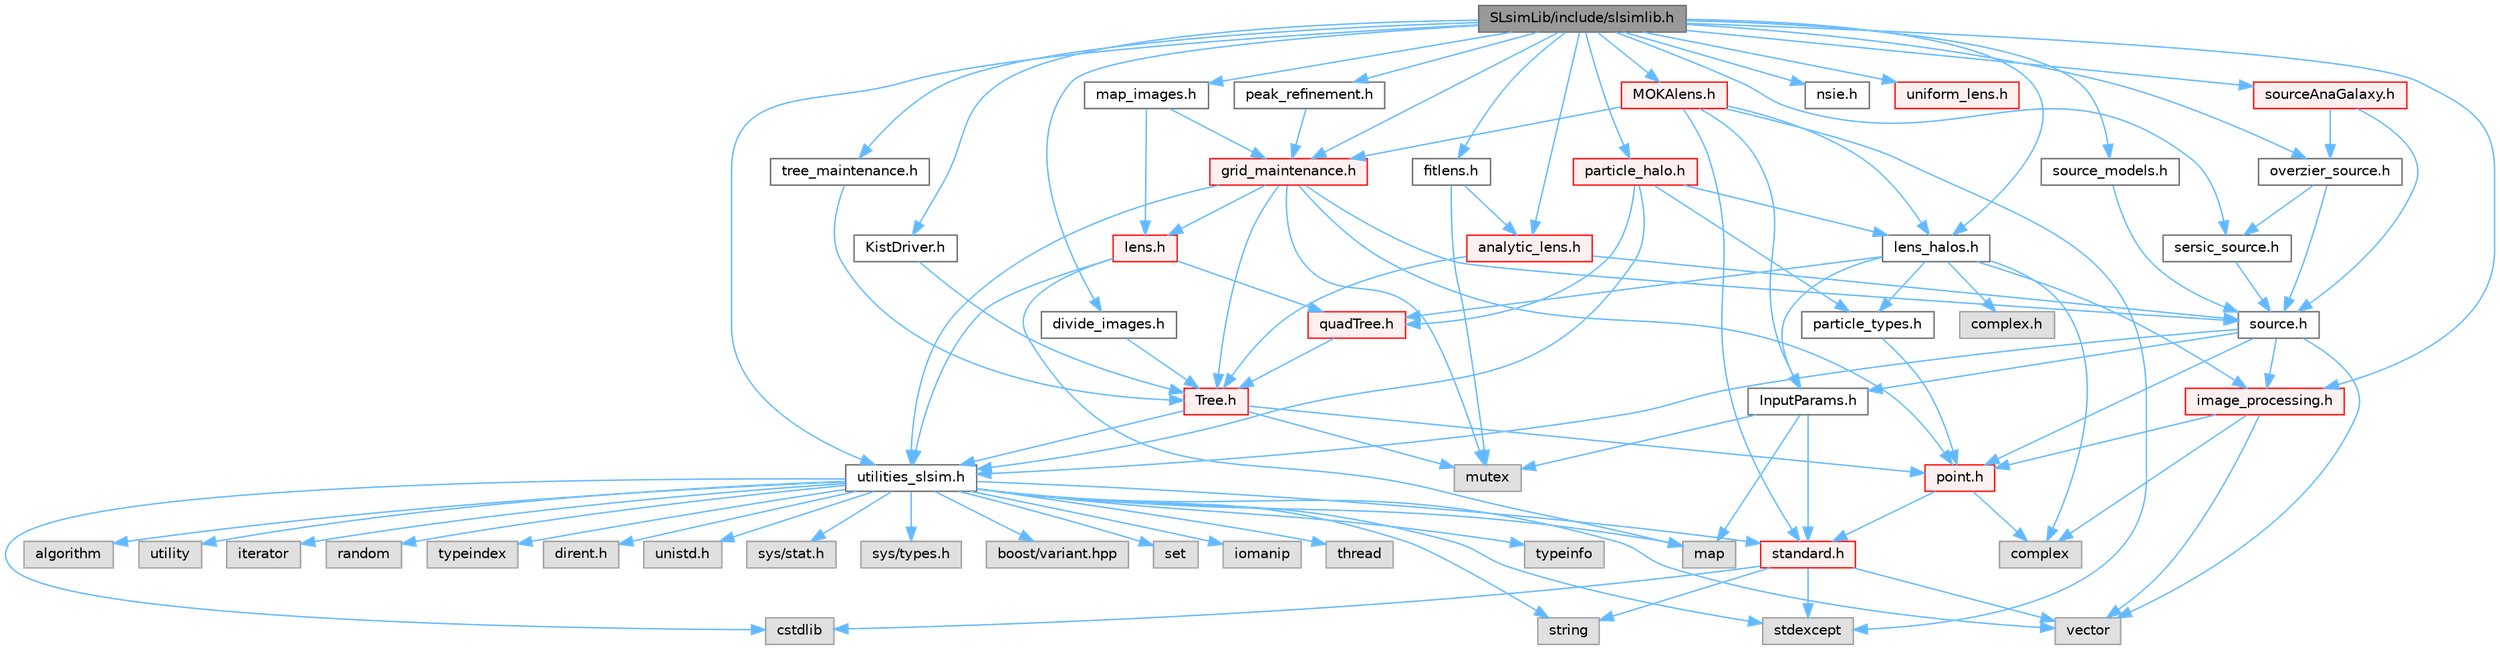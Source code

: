 digraph "SLsimLib/include/slsimlib.h"
{
 // LATEX_PDF_SIZE
  bgcolor="transparent";
  edge [fontname=Helvetica,fontsize=10,labelfontname=Helvetica,labelfontsize=10];
  node [fontname=Helvetica,fontsize=10,shape=box,height=0.2,width=0.4];
  Node1 [id="Node000001",label="SLsimLib/include/slsimlib.h",height=0.2,width=0.4,color="gray40", fillcolor="grey60", style="filled", fontcolor="black",tooltip="Master header file for all routines in SLsimLib. Should be the only header file that needs to be incl..."];
  Node1 -> Node2 [id="edge102_Node000001_Node000002",color="steelblue1",style="solid",tooltip=" "];
  Node2 [id="Node000002",label="utilities_slsim.h",height=0.2,width=0.4,color="grey40", fillcolor="white", style="filled",URL="$utilities__slsim_8h_source.html",tooltip=" "];
  Node2 -> Node3 [id="edge103_Node000002_Node000003",color="steelblue1",style="solid",tooltip=" "];
  Node3 [id="Node000003",label="standard.h",height=0.2,width=0.4,color="red", fillcolor="#FFF0F0", style="filled",URL="$standard_8h.html",tooltip=" "];
  Node3 -> Node6 [id="edge104_Node000003_Node000006",color="steelblue1",style="solid",tooltip=" "];
  Node6 [id="Node000006",label="cstdlib",height=0.2,width=0.4,color="grey60", fillcolor="#E0E0E0", style="filled",tooltip=" "];
  Node3 -> Node9 [id="edge105_Node000003_Node000009",color="steelblue1",style="solid",tooltip=" "];
  Node9 [id="Node000009",label="stdexcept",height=0.2,width=0.4,color="grey60", fillcolor="#E0E0E0", style="filled",tooltip=" "];
  Node3 -> Node16 [id="edge106_Node000003_Node000016",color="steelblue1",style="solid",tooltip=" "];
  Node16 [id="Node000016",label="string",height=0.2,width=0.4,color="grey60", fillcolor="#E0E0E0", style="filled",tooltip=" "];
  Node3 -> Node18 [id="edge107_Node000003_Node000018",color="steelblue1",style="solid",tooltip=" "];
  Node18 [id="Node000018",label="vector",height=0.2,width=0.4,color="grey60", fillcolor="#E0E0E0", style="filled",tooltip=" "];
  Node2 -> Node29 [id="edge108_Node000002_Node000029",color="steelblue1",style="solid",tooltip=" "];
  Node29 [id="Node000029",label="typeinfo",height=0.2,width=0.4,color="grey60", fillcolor="#E0E0E0", style="filled",tooltip=" "];
  Node2 -> Node18 [id="edge109_Node000002_Node000018",color="steelblue1",style="solid",tooltip=" "];
  Node2 -> Node30 [id="edge110_Node000002_Node000030",color="steelblue1",style="solid",tooltip=" "];
  Node30 [id="Node000030",label="map",height=0.2,width=0.4,color="grey60", fillcolor="#E0E0E0", style="filled",tooltip=" "];
  Node2 -> Node16 [id="edge111_Node000002_Node000016",color="steelblue1",style="solid",tooltip=" "];
  Node2 -> Node9 [id="edge112_Node000002_Node000009",color="steelblue1",style="solid",tooltip=" "];
  Node2 -> Node27 [id="edge113_Node000002_Node000027",color="steelblue1",style="solid",tooltip=" "];
  Node27 [id="Node000027",label="algorithm",height=0.2,width=0.4,color="grey60", fillcolor="#E0E0E0", style="filled",tooltip=" "];
  Node2 -> Node31 [id="edge114_Node000002_Node000031",color="steelblue1",style="solid",tooltip=" "];
  Node31 [id="Node000031",label="utility",height=0.2,width=0.4,color="grey60", fillcolor="#E0E0E0", style="filled",tooltip=" "];
  Node2 -> Node32 [id="edge115_Node000002_Node000032",color="steelblue1",style="solid",tooltip=" "];
  Node32 [id="Node000032",label="iterator",height=0.2,width=0.4,color="grey60", fillcolor="#E0E0E0", style="filled",tooltip=" "];
  Node2 -> Node6 [id="edge116_Node000002_Node000006",color="steelblue1",style="solid",tooltip=" "];
  Node2 -> Node33 [id="edge117_Node000002_Node000033",color="steelblue1",style="solid",tooltip=" "];
  Node33 [id="Node000033",label="random",height=0.2,width=0.4,color="grey60", fillcolor="#E0E0E0", style="filled",tooltip=" "];
  Node2 -> Node34 [id="edge118_Node000002_Node000034",color="steelblue1",style="solid",tooltip=" "];
  Node34 [id="Node000034",label="typeindex",height=0.2,width=0.4,color="grey60", fillcolor="#E0E0E0", style="filled",tooltip=" "];
  Node2 -> Node35 [id="edge119_Node000002_Node000035",color="steelblue1",style="solid",tooltip=" "];
  Node35 [id="Node000035",label="dirent.h",height=0.2,width=0.4,color="grey60", fillcolor="#E0E0E0", style="filled",tooltip=" "];
  Node2 -> Node36 [id="edge120_Node000002_Node000036",color="steelblue1",style="solid",tooltip=" "];
  Node36 [id="Node000036",label="unistd.h",height=0.2,width=0.4,color="grey60", fillcolor="#E0E0E0", style="filled",tooltip=" "];
  Node2 -> Node37 [id="edge121_Node000002_Node000037",color="steelblue1",style="solid",tooltip=" "];
  Node37 [id="Node000037",label="sys/stat.h",height=0.2,width=0.4,color="grey60", fillcolor="#E0E0E0", style="filled",tooltip=" "];
  Node2 -> Node38 [id="edge122_Node000002_Node000038",color="steelblue1",style="solid",tooltip=" "];
  Node38 [id="Node000038",label="sys/types.h",height=0.2,width=0.4,color="grey60", fillcolor="#E0E0E0", style="filled",tooltip=" "];
  Node2 -> Node39 [id="edge123_Node000002_Node000039",color="steelblue1",style="solid",tooltip=" "];
  Node39 [id="Node000039",label="boost/variant.hpp",height=0.2,width=0.4,color="grey60", fillcolor="#E0E0E0", style="filled",tooltip=" "];
  Node2 -> Node40 [id="edge124_Node000002_Node000040",color="steelblue1",style="solid",tooltip=" "];
  Node40 [id="Node000040",label="set",height=0.2,width=0.4,color="grey60", fillcolor="#E0E0E0", style="filled",tooltip=" "];
  Node2 -> Node41 [id="edge125_Node000002_Node000041",color="steelblue1",style="solid",tooltip=" "];
  Node41 [id="Node000041",label="iomanip",height=0.2,width=0.4,color="grey60", fillcolor="#E0E0E0", style="filled",tooltip=" "];
  Node2 -> Node42 [id="edge126_Node000002_Node000042",color="steelblue1",style="solid",tooltip=" "];
  Node42 [id="Node000042",label="thread",height=0.2,width=0.4,color="grey60", fillcolor="#E0E0E0", style="filled",tooltip=" "];
  Node1 -> Node43 [id="edge127_Node000001_Node000043",color="steelblue1",style="solid",tooltip=" "];
  Node43 [id="Node000043",label="lens_halos.h",height=0.2,width=0.4,color="grey40", fillcolor="white", style="filled",URL="$lens__halos_8h_source.html",tooltip=" "];
  Node43 -> Node44 [id="edge128_Node000043_Node000044",color="steelblue1",style="solid",tooltip=" "];
  Node44 [id="Node000044",label="InputParams.h",height=0.2,width=0.4,color="grey40", fillcolor="white", style="filled",URL="$_input_params_8h.html",tooltip=" "];
  Node44 -> Node3 [id="edge129_Node000044_Node000003",color="steelblue1",style="solid",tooltip=" "];
  Node44 -> Node30 [id="edge130_Node000044_Node000030",color="steelblue1",style="solid",tooltip=" "];
  Node44 -> Node45 [id="edge131_Node000044_Node000045",color="steelblue1",style="solid",tooltip=" "];
  Node45 [id="Node000045",label="mutex",height=0.2,width=0.4,color="grey60", fillcolor="#E0E0E0", style="filled",tooltip=" "];
  Node43 -> Node46 [id="edge132_Node000043_Node000046",color="steelblue1",style="solid",tooltip=" "];
  Node46 [id="Node000046",label="quadTree.h",height=0.2,width=0.4,color="red", fillcolor="#FFF0F0", style="filled",URL="$quad_tree_8h_source.html",tooltip=" "];
  Node46 -> Node47 [id="edge133_Node000046_Node000047",color="steelblue1",style="solid",tooltip=" "];
  Node47 [id="Node000047",label="Tree.h",height=0.2,width=0.4,color="red", fillcolor="#FFF0F0", style="filled",URL="$_tree_8h_source.html",tooltip=" "];
  Node47 -> Node45 [id="edge134_Node000047_Node000045",color="steelblue1",style="solid",tooltip=" "];
  Node47 -> Node49 [id="edge135_Node000047_Node000049",color="steelblue1",style="solid",tooltip=" "];
  Node49 [id="Node000049",label="point.h",height=0.2,width=0.4,color="red", fillcolor="#FFF0F0", style="filled",URL="$point_8h_source.html",tooltip=" "];
  Node49 -> Node50 [id="edge136_Node000049_Node000050",color="steelblue1",style="solid",tooltip=" "];
  Node50 [id="Node000050",label="complex",height=0.2,width=0.4,color="grey60", fillcolor="#E0E0E0", style="filled",tooltip=" "];
  Node49 -> Node3 [id="edge137_Node000049_Node000003",color="steelblue1",style="solid",tooltip=" "];
  Node47 -> Node2 [id="edge138_Node000047_Node000002",color="steelblue1",style="solid",tooltip=" "];
  Node43 -> Node57 [id="edge139_Node000043_Node000057",color="steelblue1",style="solid",tooltip=" "];
  Node57 [id="Node000057",label="particle_types.h",height=0.2,width=0.4,color="grey40", fillcolor="white", style="filled",URL="$particle__types_8h.html",tooltip=" "];
  Node57 -> Node49 [id="edge140_Node000057_Node000049",color="steelblue1",style="solid",tooltip=" "];
  Node43 -> Node58 [id="edge141_Node000043_Node000058",color="steelblue1",style="solid",tooltip=" "];
  Node58 [id="Node000058",label="image_processing.h",height=0.2,width=0.4,color="red", fillcolor="#FFF0F0", style="filled",URL="$image__processing_8h_source.html",tooltip=" "];
  Node58 -> Node50 [id="edge142_Node000058_Node000050",color="steelblue1",style="solid",tooltip=" "];
  Node58 -> Node18 [id="edge143_Node000058_Node000018",color="steelblue1",style="solid",tooltip=" "];
  Node58 -> Node49 [id="edge144_Node000058_Node000049",color="steelblue1",style="solid",tooltip=" "];
  Node43 -> Node50 [id="edge145_Node000043_Node000050",color="steelblue1",style="solid",tooltip=" "];
  Node43 -> Node67 [id="edge146_Node000043_Node000067",color="steelblue1",style="solid",tooltip=" "];
  Node67 [id="Node000067",label="complex.h",height=0.2,width=0.4,color="grey60", fillcolor="#E0E0E0", style="filled",tooltip=" "];
  Node1 -> Node68 [id="edge147_Node000001_Node000068",color="steelblue1",style="solid",tooltip=" "];
  Node68 [id="Node000068",label="KistDriver.h",height=0.2,width=0.4,color="grey40", fillcolor="white", style="filled",URL="$_kist_driver_8h_source.html",tooltip=" "];
  Node68 -> Node47 [id="edge148_Node000068_Node000047",color="steelblue1",style="solid",tooltip=" "];
  Node1 -> Node69 [id="edge149_Node000001_Node000069",color="steelblue1",style="solid",tooltip=" "];
  Node69 [id="Node000069",label="divide_images.h",height=0.2,width=0.4,color="grey40", fillcolor="white", style="filled",URL="$divide__images_8h_source.html",tooltip=" "];
  Node69 -> Node47 [id="edge150_Node000069_Node000047",color="steelblue1",style="solid",tooltip=" "];
  Node1 -> Node70 [id="edge151_Node000001_Node000070",color="steelblue1",style="solid",tooltip=" "];
  Node70 [id="Node000070",label="tree_maintenance.h",height=0.2,width=0.4,color="grey40", fillcolor="white", style="filled",URL="$tree__maintenance_8h_source.html",tooltip=" "];
  Node70 -> Node47 [id="edge152_Node000070_Node000047",color="steelblue1",style="solid",tooltip=" "];
  Node1 -> Node71 [id="edge153_Node000001_Node000071",color="steelblue1",style="solid",tooltip=" "];
  Node71 [id="Node000071",label="grid_maintenance.h",height=0.2,width=0.4,color="red", fillcolor="#FFF0F0", style="filled",URL="$grid__maintenance_8h_source.html",tooltip=" "];
  Node71 -> Node72 [id="edge154_Node000071_Node000072",color="steelblue1",style="solid",tooltip=" "];
  Node72 [id="Node000072",label="lens.h",height=0.2,width=0.4,color="red", fillcolor="#FFF0F0", style="filled",URL="$lens_8h_source.html",tooltip=" "];
  Node72 -> Node46 [id="edge155_Node000072_Node000046",color="steelblue1",style="solid",tooltip=" "];
  Node72 -> Node2 [id="edge156_Node000072_Node000002",color="steelblue1",style="solid",tooltip=" "];
  Node72 -> Node30 [id="edge157_Node000072_Node000030",color="steelblue1",style="solid",tooltip=" "];
  Node71 -> Node49 [id="edge158_Node000071_Node000049",color="steelblue1",style="solid",tooltip=" "];
  Node71 -> Node47 [id="edge159_Node000071_Node000047",color="steelblue1",style="solid",tooltip=" "];
  Node71 -> Node75 [id="edge160_Node000071_Node000075",color="steelblue1",style="solid",tooltip=" "];
  Node75 [id="Node000075",label="source.h",height=0.2,width=0.4,color="grey40", fillcolor="white", style="filled",URL="$source_8h_source.html",tooltip=" "];
  Node75 -> Node18 [id="edge161_Node000075_Node000018",color="steelblue1",style="solid",tooltip=" "];
  Node75 -> Node2 [id="edge162_Node000075_Node000002",color="steelblue1",style="solid",tooltip=" "];
  Node75 -> Node44 [id="edge163_Node000075_Node000044",color="steelblue1",style="solid",tooltip=" "];
  Node75 -> Node58 [id="edge164_Node000075_Node000058",color="steelblue1",style="solid",tooltip=" "];
  Node75 -> Node49 [id="edge165_Node000075_Node000049",color="steelblue1",style="solid",tooltip=" "];
  Node71 -> Node45 [id="edge166_Node000071_Node000045",color="steelblue1",style="solid",tooltip=" "];
  Node71 -> Node2 [id="edge167_Node000071_Node000002",color="steelblue1",style="solid",tooltip=" "];
  Node1 -> Node78 [id="edge168_Node000001_Node000078",color="steelblue1",style="solid",tooltip=" "];
  Node78 [id="Node000078",label="source_models.h",height=0.2,width=0.4,color="grey40", fillcolor="white", style="filled",URL="$source__models_8h_source.html",tooltip=" "];
  Node78 -> Node75 [id="edge169_Node000078_Node000075",color="steelblue1",style="solid",tooltip=" "];
  Node1 -> Node79 [id="edge170_Node000001_Node000079",color="steelblue1",style="solid",tooltip=" "];
  Node79 [id="Node000079",label="peak_refinement.h",height=0.2,width=0.4,color="grey40", fillcolor="white", style="filled",URL="$peak__refinement_8h_source.html",tooltip=" "];
  Node79 -> Node71 [id="edge171_Node000079_Node000071",color="steelblue1",style="solid",tooltip=" "];
  Node1 -> Node80 [id="edge172_Node000001_Node000080",color="steelblue1",style="solid",tooltip=" "];
  Node80 [id="Node000080",label="map_images.h",height=0.2,width=0.4,color="grey40", fillcolor="white", style="filled",URL="$map__images_8h_source.html",tooltip=" "];
  Node80 -> Node72 [id="edge173_Node000080_Node000072",color="steelblue1",style="solid",tooltip=" "];
  Node80 -> Node71 [id="edge174_Node000080_Node000071",color="steelblue1",style="solid",tooltip=" "];
  Node1 -> Node81 [id="edge175_Node000001_Node000081",color="steelblue1",style="solid",tooltip=" "];
  Node81 [id="Node000081",label="fitlens.h",height=0.2,width=0.4,color="grey40", fillcolor="white", style="filled",URL="$fitlens_8h_source.html",tooltip=" "];
  Node81 -> Node45 [id="edge176_Node000081_Node000045",color="steelblue1",style="solid",tooltip=" "];
  Node81 -> Node82 [id="edge177_Node000081_Node000082",color="steelblue1",style="solid",tooltip=" "];
  Node82 [id="Node000082",label="analytic_lens.h",height=0.2,width=0.4,color="red", fillcolor="#FFF0F0", style="filled",URL="$analytic__lens_8h_source.html",tooltip=" "];
  Node82 -> Node47 [id="edge178_Node000082_Node000047",color="steelblue1",style="solid",tooltip=" "];
  Node82 -> Node75 [id="edge179_Node000082_Node000075",color="steelblue1",style="solid",tooltip=" "];
  Node1 -> Node58 [id="edge180_Node000001_Node000058",color="steelblue1",style="solid",tooltip=" "];
  Node1 -> Node84 [id="edge181_Node000001_Node000084",color="steelblue1",style="solid",tooltip=" "];
  Node84 [id="Node000084",label="nsie.h",height=0.2,width=0.4,color="grey40", fillcolor="white", style="filled",URL="$nsie_8h_source.html",tooltip=" "];
  Node1 -> Node82 [id="edge182_Node000001_Node000082",color="steelblue1",style="solid",tooltip=" "];
  Node1 -> Node85 [id="edge183_Node000001_Node000085",color="steelblue1",style="solid",tooltip=" "];
  Node85 [id="Node000085",label="uniform_lens.h",height=0.2,width=0.4,color="red", fillcolor="#FFF0F0", style="filled",URL="$uniform__lens_8h_source.html",tooltip=" "];
  Node1 -> Node86 [id="edge184_Node000001_Node000086",color="steelblue1",style="solid",tooltip=" "];
  Node86 [id="Node000086",label="MOKAlens.h",height=0.2,width=0.4,color="red", fillcolor="#FFF0F0", style="filled",URL="$_m_o_k_alens_8h_source.html",tooltip=" "];
  Node86 -> Node3 [id="edge185_Node000086_Node000003",color="steelblue1",style="solid",tooltip=" "];
  Node86 -> Node44 [id="edge186_Node000086_Node000044",color="steelblue1",style="solid",tooltip=" "];
  Node86 -> Node43 [id="edge187_Node000086_Node000043",color="steelblue1",style="solid",tooltip=" "];
  Node86 -> Node71 [id="edge188_Node000086_Node000071",color="steelblue1",style="solid",tooltip=" "];
  Node86 -> Node9 [id="edge189_Node000086_Node000009",color="steelblue1",style="solid",tooltip=" "];
  Node1 -> Node88 [id="edge190_Node000001_Node000088",color="steelblue1",style="solid",tooltip=" "];
  Node88 [id="Node000088",label="particle_halo.h",height=0.2,width=0.4,color="red", fillcolor="#FFF0F0", style="filled",URL="$particle__halo_8h_source.html",tooltip=" "];
  Node88 -> Node46 [id="edge191_Node000088_Node000046",color="steelblue1",style="solid",tooltip=" "];
  Node88 -> Node57 [id="edge192_Node000088_Node000057",color="steelblue1",style="solid",tooltip=" "];
  Node88 -> Node2 [id="edge193_Node000088_Node000002",color="steelblue1",style="solid",tooltip=" "];
  Node88 -> Node43 [id="edge194_Node000088_Node000043",color="steelblue1",style="solid",tooltip=" "];
  Node1 -> Node91 [id="edge195_Node000001_Node000091",color="steelblue1",style="solid",tooltip=" "];
  Node91 [id="Node000091",label="sourceAnaGalaxy.h",height=0.2,width=0.4,color="red", fillcolor="#FFF0F0", style="filled",URL="$source_ana_galaxy_8h_source.html",tooltip=" "];
  Node91 -> Node75 [id="edge196_Node000091_Node000075",color="steelblue1",style="solid",tooltip=" "];
  Node91 -> Node92 [id="edge197_Node000091_Node000092",color="steelblue1",style="solid",tooltip=" "];
  Node92 [id="Node000092",label="overzier_source.h",height=0.2,width=0.4,color="grey40", fillcolor="white", style="filled",URL="$overzier__source_8h_source.html",tooltip=" "];
  Node92 -> Node75 [id="edge198_Node000092_Node000075",color="steelblue1",style="solid",tooltip=" "];
  Node92 -> Node93 [id="edge199_Node000092_Node000093",color="steelblue1",style="solid",tooltip=" "];
  Node93 [id="Node000093",label="sersic_source.h",height=0.2,width=0.4,color="grey40", fillcolor="white", style="filled",URL="$sersic__source_8h_source.html",tooltip=" "];
  Node93 -> Node75 [id="edge200_Node000093_Node000075",color="steelblue1",style="solid",tooltip=" "];
  Node1 -> Node92 [id="edge201_Node000001_Node000092",color="steelblue1",style="solid",tooltip=" "];
  Node1 -> Node93 [id="edge202_Node000001_Node000093",color="steelblue1",style="solid",tooltip=" "];
}
